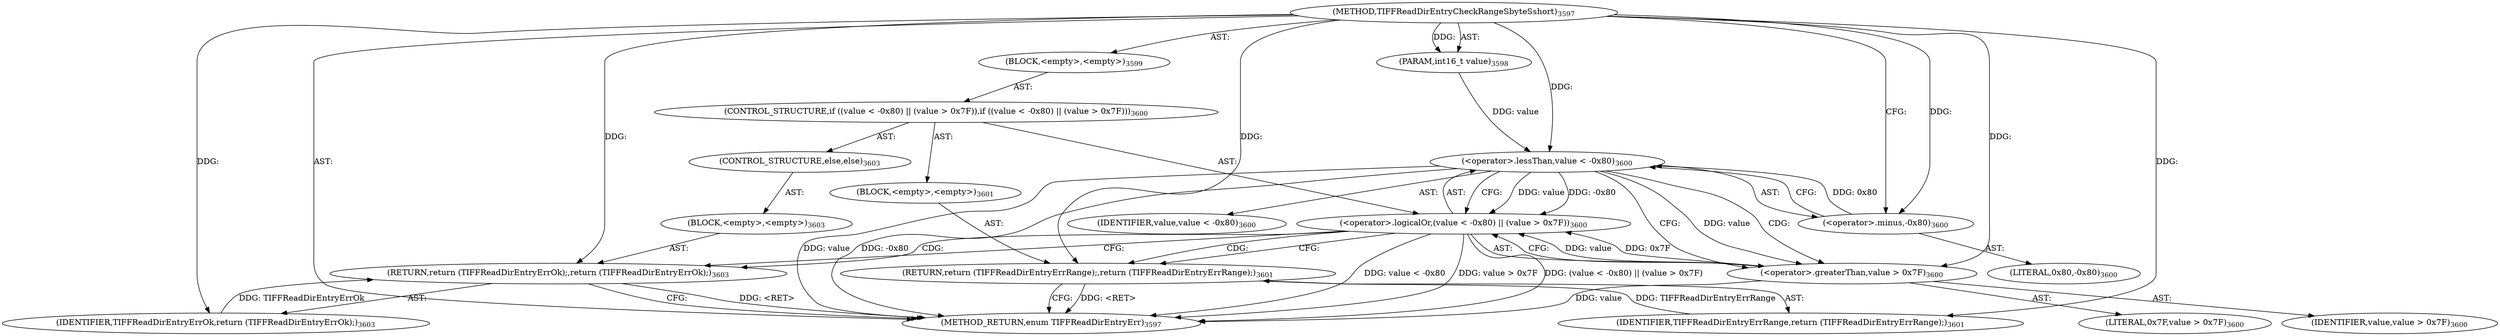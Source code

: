 digraph "TIFFReadDirEntryCheckRangeSbyteSshort" {  
"87478" [label = <(METHOD,TIFFReadDirEntryCheckRangeSbyteSshort)<SUB>3597</SUB>> ]
"87479" [label = <(PARAM,int16_t value)<SUB>3598</SUB>> ]
"87480" [label = <(BLOCK,&lt;empty&gt;,&lt;empty&gt;)<SUB>3599</SUB>> ]
"87481" [label = <(CONTROL_STRUCTURE,if ((value &lt; -0x80) || (value &gt; 0x7F)),if ((value &lt; -0x80) || (value &gt; 0x7F)))<SUB>3600</SUB>> ]
"87482" [label = <(&lt;operator&gt;.logicalOr,(value &lt; -0x80) || (value &gt; 0x7F))<SUB>3600</SUB>> ]
"87483" [label = <(&lt;operator&gt;.lessThan,value &lt; -0x80)<SUB>3600</SUB>> ]
"87484" [label = <(IDENTIFIER,value,value &lt; -0x80)<SUB>3600</SUB>> ]
"87485" [label = <(&lt;operator&gt;.minus,-0x80)<SUB>3600</SUB>> ]
"87486" [label = <(LITERAL,0x80,-0x80)<SUB>3600</SUB>> ]
"87487" [label = <(&lt;operator&gt;.greaterThan,value &gt; 0x7F)<SUB>3600</SUB>> ]
"87488" [label = <(IDENTIFIER,value,value &gt; 0x7F)<SUB>3600</SUB>> ]
"87489" [label = <(LITERAL,0x7F,value &gt; 0x7F)<SUB>3600</SUB>> ]
"87490" [label = <(BLOCK,&lt;empty&gt;,&lt;empty&gt;)<SUB>3601</SUB>> ]
"87491" [label = <(RETURN,return (TIFFReadDirEntryErrRange);,return (TIFFReadDirEntryErrRange);)<SUB>3601</SUB>> ]
"87492" [label = <(IDENTIFIER,TIFFReadDirEntryErrRange,return (TIFFReadDirEntryErrRange);)<SUB>3601</SUB>> ]
"87493" [label = <(CONTROL_STRUCTURE,else,else)<SUB>3603</SUB>> ]
"87494" [label = <(BLOCK,&lt;empty&gt;,&lt;empty&gt;)<SUB>3603</SUB>> ]
"87495" [label = <(RETURN,return (TIFFReadDirEntryErrOk);,return (TIFFReadDirEntryErrOk);)<SUB>3603</SUB>> ]
"87496" [label = <(IDENTIFIER,TIFFReadDirEntryErrOk,return (TIFFReadDirEntryErrOk);)<SUB>3603</SUB>> ]
"87497" [label = <(METHOD_RETURN,enum TIFFReadDirEntryErr)<SUB>3597</SUB>> ]
  "87478" -> "87479"  [ label = "AST: "] 
  "87478" -> "87480"  [ label = "AST: "] 
  "87478" -> "87497"  [ label = "AST: "] 
  "87480" -> "87481"  [ label = "AST: "] 
  "87481" -> "87482"  [ label = "AST: "] 
  "87481" -> "87490"  [ label = "AST: "] 
  "87481" -> "87493"  [ label = "AST: "] 
  "87482" -> "87483"  [ label = "AST: "] 
  "87482" -> "87487"  [ label = "AST: "] 
  "87483" -> "87484"  [ label = "AST: "] 
  "87483" -> "87485"  [ label = "AST: "] 
  "87485" -> "87486"  [ label = "AST: "] 
  "87487" -> "87488"  [ label = "AST: "] 
  "87487" -> "87489"  [ label = "AST: "] 
  "87490" -> "87491"  [ label = "AST: "] 
  "87491" -> "87492"  [ label = "AST: "] 
  "87493" -> "87494"  [ label = "AST: "] 
  "87494" -> "87495"  [ label = "AST: "] 
  "87495" -> "87496"  [ label = "AST: "] 
  "87482" -> "87491"  [ label = "CFG: "] 
  "87482" -> "87495"  [ label = "CFG: "] 
  "87483" -> "87482"  [ label = "CFG: "] 
  "87483" -> "87487"  [ label = "CFG: "] 
  "87487" -> "87482"  [ label = "CFG: "] 
  "87491" -> "87497"  [ label = "CFG: "] 
  "87485" -> "87483"  [ label = "CFG: "] 
  "87495" -> "87497"  [ label = "CFG: "] 
  "87478" -> "87485"  [ label = "CFG: "] 
  "87491" -> "87497"  [ label = "DDG: &lt;RET&gt;"] 
  "87495" -> "87497"  [ label = "DDG: &lt;RET&gt;"] 
  "87483" -> "87497"  [ label = "DDG: value"] 
  "87483" -> "87497"  [ label = "DDG: -0x80"] 
  "87482" -> "87497"  [ label = "DDG: value &lt; -0x80"] 
  "87487" -> "87497"  [ label = "DDG: value"] 
  "87482" -> "87497"  [ label = "DDG: value &gt; 0x7F"] 
  "87482" -> "87497"  [ label = "DDG: (value &lt; -0x80) || (value &gt; 0x7F)"] 
  "87478" -> "87479"  [ label = "DDG: "] 
  "87483" -> "87482"  [ label = "DDG: value"] 
  "87483" -> "87482"  [ label = "DDG: -0x80"] 
  "87487" -> "87482"  [ label = "DDG: value"] 
  "87487" -> "87482"  [ label = "DDG: 0x7F"] 
  "87492" -> "87491"  [ label = "DDG: TIFFReadDirEntryErrRange"] 
  "87478" -> "87491"  [ label = "DDG: "] 
  "87479" -> "87483"  [ label = "DDG: value"] 
  "87478" -> "87483"  [ label = "DDG: "] 
  "87485" -> "87483"  [ label = "DDG: 0x80"] 
  "87483" -> "87487"  [ label = "DDG: value"] 
  "87478" -> "87487"  [ label = "DDG: "] 
  "87478" -> "87492"  [ label = "DDG: "] 
  "87496" -> "87495"  [ label = "DDG: TIFFReadDirEntryErrOk"] 
  "87478" -> "87495"  [ label = "DDG: "] 
  "87478" -> "87485"  [ label = "DDG: "] 
  "87478" -> "87496"  [ label = "DDG: "] 
  "87482" -> "87491"  [ label = "CDG: "] 
  "87482" -> "87495"  [ label = "CDG: "] 
  "87483" -> "87487"  [ label = "CDG: "] 
}

